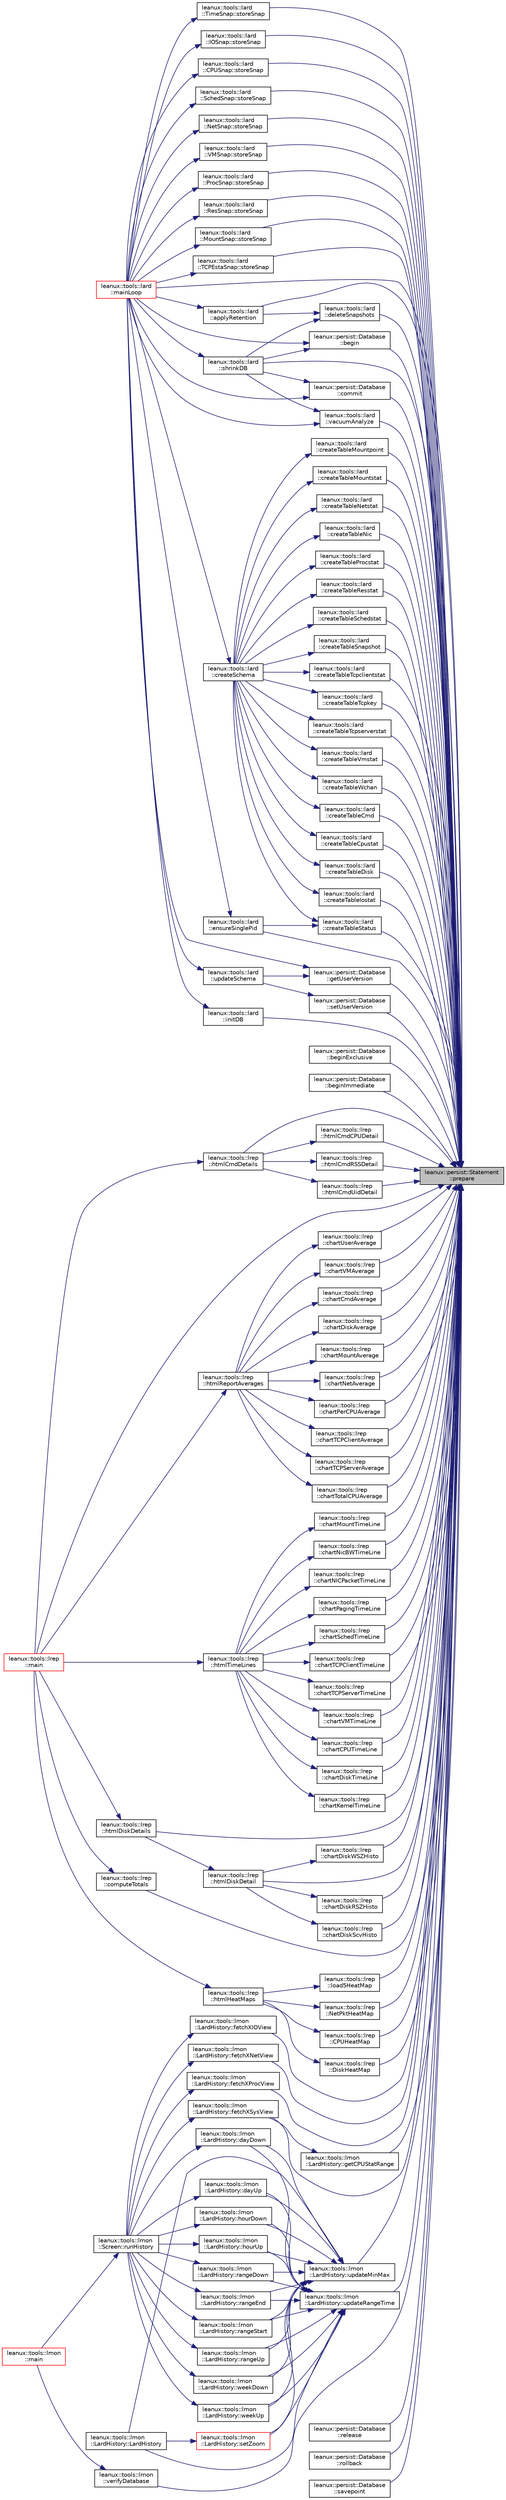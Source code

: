 digraph "leanux::persist::Statement::prepare"
{
 // LATEX_PDF_SIZE
  bgcolor="transparent";
  edge [fontname="Helvetica",fontsize="10",labelfontname="Helvetica",labelfontsize="10"];
  node [fontname="Helvetica",fontsize="10",shape=record];
  rankdir="RL";
  Node1 [label="leanux::persist::Statement\l::prepare",height=0.2,width=0.4,color="black", fillcolor="grey75", style="filled", fontcolor="black",tooltip="Prepare a SQL statement."];
  Node1 -> Node2 [dir="back",color="midnightblue",fontsize="10",style="solid",fontname="Helvetica"];
  Node2 [label="leanux::tools::lard\l::applyRetention",height=0.2,width=0.4,color="black",URL="$namespaceleanux_1_1tools_1_1lard.html#a98a04e0c068c5083ad571ebc9b79d693",tooltip=" "];
  Node2 -> Node3 [dir="back",color="midnightblue",fontsize="10",style="solid",fontname="Helvetica"];
  Node3 [label="leanux::tools::lard\l::mainLoop",height=0.2,width=0.4,color="red",URL="$namespaceleanux_1_1tools_1_1lard.html#a6de74bbef1d571bf7eb000e62900a11d",tooltip=" "];
  Node1 -> Node6 [dir="back",color="midnightblue",fontsize="10",style="solid",fontname="Helvetica"];
  Node6 [label="leanux::persist::Database\l::begin",height=0.2,width=0.4,color="black",URL="$classleanux_1_1persist_1_1Database.html#a4ff46a478b219a811b9fa6bede2642f4",tooltip="Begin a transaction."];
  Node6 -> Node3 [dir="back",color="midnightblue",fontsize="10",style="solid",fontname="Helvetica"];
  Node6 -> Node7 [dir="back",color="midnightblue",fontsize="10",style="solid",fontname="Helvetica"];
  Node7 [label="leanux::tools::lard\l::shrinkDB",height=0.2,width=0.4,color="black",URL="$namespaceleanux_1_1tools_1_1lard.html#a45d90387f852d7a71981b5d4ff93d8da",tooltip=" "];
  Node7 -> Node3 [dir="back",color="midnightblue",fontsize="10",style="solid",fontname="Helvetica"];
  Node1 -> Node8 [dir="back",color="midnightblue",fontsize="10",style="solid",fontname="Helvetica"];
  Node8 [label="leanux::persist::Database\l::beginExclusive",height=0.2,width=0.4,color="black",URL="$classleanux_1_1persist_1_1Database.html#a58328a067339c001f13305037fec1827",tooltip="Begin an exclusive transaction."];
  Node1 -> Node9 [dir="back",color="midnightblue",fontsize="10",style="solid",fontname="Helvetica"];
  Node9 [label="leanux::persist::Database\l::beginImmediate",height=0.2,width=0.4,color="black",URL="$classleanux_1_1persist_1_1Database.html#afe529cb079ee12a616a673d53722ca84",tooltip="Begin an immediate transaction."];
  Node1 -> Node10 [dir="back",color="midnightblue",fontsize="10",style="solid",fontname="Helvetica"];
  Node10 [label="leanux::tools::lrep\l::chartCmdAverage",height=0.2,width=0.4,color="black",URL="$namespaceleanux_1_1tools_1_1lrep.html#a76b43314c06c7ebc928aa9c1448810af",tooltip=" "];
  Node10 -> Node11 [dir="back",color="midnightblue",fontsize="10",style="solid",fontname="Helvetica"];
  Node11 [label="leanux::tools::lrep\l::htmlReportAverages",height=0.2,width=0.4,color="black",URL="$namespaceleanux_1_1tools_1_1lrep.html#ae8f0cfa4040dda0d19fe047d8a186a59",tooltip=" "];
  Node11 -> Node12 [dir="back",color="midnightblue",fontsize="10",style="solid",fontname="Helvetica"];
  Node12 [label="leanux::tools::lrep\l::main",height=0.2,width=0.4,color="red",URL="$namespaceleanux_1_1tools_1_1lrep.html#aa0e1422d8d75831ea3801ffa728bf436",tooltip=" "];
  Node1 -> Node14 [dir="back",color="midnightblue",fontsize="10",style="solid",fontname="Helvetica"];
  Node14 [label="leanux::tools::lrep\l::chartCPUTimeLine",height=0.2,width=0.4,color="black",URL="$namespaceleanux_1_1tools_1_1lrep.html#a75263236d13fdcc59c689a786fbbe206",tooltip=" "];
  Node14 -> Node15 [dir="back",color="midnightblue",fontsize="10",style="solid",fontname="Helvetica"];
  Node15 [label="leanux::tools::lrep\l::htmlTimeLines",height=0.2,width=0.4,color="black",URL="$namespaceleanux_1_1tools_1_1lrep.html#a6f351b4134bb9689630c092625774c9d",tooltip=" "];
  Node15 -> Node12 [dir="back",color="midnightblue",fontsize="10",style="solid",fontname="Helvetica"];
  Node1 -> Node16 [dir="back",color="midnightblue",fontsize="10",style="solid",fontname="Helvetica"];
  Node16 [label="leanux::tools::lrep\l::chartDiskAverage",height=0.2,width=0.4,color="black",URL="$namespaceleanux_1_1tools_1_1lrep.html#ab1d2f5453117f911f8be1d4f007c0b44",tooltip=" "];
  Node16 -> Node11 [dir="back",color="midnightblue",fontsize="10",style="solid",fontname="Helvetica"];
  Node1 -> Node17 [dir="back",color="midnightblue",fontsize="10",style="solid",fontname="Helvetica"];
  Node17 [label="leanux::tools::lrep\l::chartDiskRSZHisto",height=0.2,width=0.4,color="black",URL="$namespaceleanux_1_1tools_1_1lrep.html#ae81e4f9ede43a1f4a8b3c2e52c00d079",tooltip=" "];
  Node17 -> Node18 [dir="back",color="midnightblue",fontsize="10",style="solid",fontname="Helvetica"];
  Node18 [label="leanux::tools::lrep\l::htmlDiskDetail",height=0.2,width=0.4,color="black",URL="$namespaceleanux_1_1tools_1_1lrep.html#a7089a3b392a50f9d117e6b9b094541a7",tooltip=" "];
  Node18 -> Node19 [dir="back",color="midnightblue",fontsize="10",style="solid",fontname="Helvetica"];
  Node19 [label="leanux::tools::lrep\l::htmlDiskDetails",height=0.2,width=0.4,color="black",URL="$namespaceleanux_1_1tools_1_1lrep.html#ab9b4bc8a1806ab977597271e15f34c11",tooltip=" "];
  Node19 -> Node12 [dir="back",color="midnightblue",fontsize="10",style="solid",fontname="Helvetica"];
  Node1 -> Node20 [dir="back",color="midnightblue",fontsize="10",style="solid",fontname="Helvetica"];
  Node20 [label="leanux::tools::lrep\l::chartDiskScvHisto",height=0.2,width=0.4,color="black",URL="$namespaceleanux_1_1tools_1_1lrep.html#abad2b6f5948db845d19de780c247b1e2",tooltip=" "];
  Node20 -> Node18 [dir="back",color="midnightblue",fontsize="10",style="solid",fontname="Helvetica"];
  Node1 -> Node21 [dir="back",color="midnightblue",fontsize="10",style="solid",fontname="Helvetica"];
  Node21 [label="leanux::tools::lrep\l::chartDiskTimeLine",height=0.2,width=0.4,color="black",URL="$namespaceleanux_1_1tools_1_1lrep.html#adb0859f7ac8b3974df8ab5ec28c4fdf0",tooltip=" "];
  Node21 -> Node15 [dir="back",color="midnightblue",fontsize="10",style="solid",fontname="Helvetica"];
  Node1 -> Node22 [dir="back",color="midnightblue",fontsize="10",style="solid",fontname="Helvetica"];
  Node22 [label="leanux::tools::lrep\l::chartDiskWSZHisto",height=0.2,width=0.4,color="black",URL="$namespaceleanux_1_1tools_1_1lrep.html#a7a24982fda5a3975701030dd816c3c35",tooltip=" "];
  Node22 -> Node18 [dir="back",color="midnightblue",fontsize="10",style="solid",fontname="Helvetica"];
  Node1 -> Node23 [dir="back",color="midnightblue",fontsize="10",style="solid",fontname="Helvetica"];
  Node23 [label="leanux::tools::lrep\l::chartKernelTimeLine",height=0.2,width=0.4,color="black",URL="$namespaceleanux_1_1tools_1_1lrep.html#a574dcb88be57722dab332520ff5b8549",tooltip=" "];
  Node23 -> Node15 [dir="back",color="midnightblue",fontsize="10",style="solid",fontname="Helvetica"];
  Node1 -> Node24 [dir="back",color="midnightblue",fontsize="10",style="solid",fontname="Helvetica"];
  Node24 [label="leanux::tools::lrep\l::chartMountAverage",height=0.2,width=0.4,color="black",URL="$namespaceleanux_1_1tools_1_1lrep.html#a0984db36446f2f5246232e17b8ce1746",tooltip=" "];
  Node24 -> Node11 [dir="back",color="midnightblue",fontsize="10",style="solid",fontname="Helvetica"];
  Node1 -> Node25 [dir="back",color="midnightblue",fontsize="10",style="solid",fontname="Helvetica"];
  Node25 [label="leanux::tools::lrep\l::chartMountTimeLine",height=0.2,width=0.4,color="black",URL="$namespaceleanux_1_1tools_1_1lrep.html#af02efdac93604c1f4aa0dae4fc79036b",tooltip=" "];
  Node25 -> Node15 [dir="back",color="midnightblue",fontsize="10",style="solid",fontname="Helvetica"];
  Node1 -> Node26 [dir="back",color="midnightblue",fontsize="10",style="solid",fontname="Helvetica"];
  Node26 [label="leanux::tools::lrep\l::chartNetAverage",height=0.2,width=0.4,color="black",URL="$namespaceleanux_1_1tools_1_1lrep.html#a9799ec789df8eb1823efa657fd3dcf7d",tooltip=" "];
  Node26 -> Node11 [dir="back",color="midnightblue",fontsize="10",style="solid",fontname="Helvetica"];
  Node1 -> Node27 [dir="back",color="midnightblue",fontsize="10",style="solid",fontname="Helvetica"];
  Node27 [label="leanux::tools::lrep\l::chartNicBWTimeLine",height=0.2,width=0.4,color="black",URL="$namespaceleanux_1_1tools_1_1lrep.html#a852574edee0a6707c6636e20c1788879",tooltip=" "];
  Node27 -> Node15 [dir="back",color="midnightblue",fontsize="10",style="solid",fontname="Helvetica"];
  Node1 -> Node28 [dir="back",color="midnightblue",fontsize="10",style="solid",fontname="Helvetica"];
  Node28 [label="leanux::tools::lrep\l::chartNICPacketTimeLine",height=0.2,width=0.4,color="black",URL="$namespaceleanux_1_1tools_1_1lrep.html#a553791a4debbc1cfdda4a3ad85392269",tooltip=" "];
  Node28 -> Node15 [dir="back",color="midnightblue",fontsize="10",style="solid",fontname="Helvetica"];
  Node1 -> Node29 [dir="back",color="midnightblue",fontsize="10",style="solid",fontname="Helvetica"];
  Node29 [label="leanux::tools::lrep\l::chartPagingTimeLine",height=0.2,width=0.4,color="black",URL="$namespaceleanux_1_1tools_1_1lrep.html#a7988a0240d41f5fa5d9d46b7b404dd30",tooltip=" "];
  Node29 -> Node15 [dir="back",color="midnightblue",fontsize="10",style="solid",fontname="Helvetica"];
  Node1 -> Node30 [dir="back",color="midnightblue",fontsize="10",style="solid",fontname="Helvetica"];
  Node30 [label="leanux::tools::lrep\l::chartPerCPUAverage",height=0.2,width=0.4,color="black",URL="$namespaceleanux_1_1tools_1_1lrep.html#a5c5511f149a1eb32976220ae173689ed",tooltip=" "];
  Node30 -> Node11 [dir="back",color="midnightblue",fontsize="10",style="solid",fontname="Helvetica"];
  Node1 -> Node31 [dir="back",color="midnightblue",fontsize="10",style="solid",fontname="Helvetica"];
  Node31 [label="leanux::tools::lrep\l::chartSchedTimeLine",height=0.2,width=0.4,color="black",URL="$namespaceleanux_1_1tools_1_1lrep.html#a2ee44b4b822c35e073680a0ba009a331",tooltip=" "];
  Node31 -> Node15 [dir="back",color="midnightblue",fontsize="10",style="solid",fontname="Helvetica"];
  Node1 -> Node32 [dir="back",color="midnightblue",fontsize="10",style="solid",fontname="Helvetica"];
  Node32 [label="leanux::tools::lrep\l::chartTCPClientAverage",height=0.2,width=0.4,color="black",URL="$namespaceleanux_1_1tools_1_1lrep.html#ade6717549f68d3afc101be46a59d4348",tooltip=" "];
  Node32 -> Node11 [dir="back",color="midnightblue",fontsize="10",style="solid",fontname="Helvetica"];
  Node1 -> Node33 [dir="back",color="midnightblue",fontsize="10",style="solid",fontname="Helvetica"];
  Node33 [label="leanux::tools::lrep\l::chartTCPClientTimeLine",height=0.2,width=0.4,color="black",URL="$namespaceleanux_1_1tools_1_1lrep.html#abb105274c50a277438a21f4c73e1d381",tooltip=" "];
  Node33 -> Node15 [dir="back",color="midnightblue",fontsize="10",style="solid",fontname="Helvetica"];
  Node1 -> Node34 [dir="back",color="midnightblue",fontsize="10",style="solid",fontname="Helvetica"];
  Node34 [label="leanux::tools::lrep\l::chartTCPServerAverage",height=0.2,width=0.4,color="black",URL="$namespaceleanux_1_1tools_1_1lrep.html#ad20c11d51522dd9480766869e451ca22",tooltip=" "];
  Node34 -> Node11 [dir="back",color="midnightblue",fontsize="10",style="solid",fontname="Helvetica"];
  Node1 -> Node35 [dir="back",color="midnightblue",fontsize="10",style="solid",fontname="Helvetica"];
  Node35 [label="leanux::tools::lrep\l::chartTCPServerTimeLine",height=0.2,width=0.4,color="black",URL="$namespaceleanux_1_1tools_1_1lrep.html#afea1d8a7ccefd494266833dd4ecfa33d",tooltip=" "];
  Node35 -> Node15 [dir="back",color="midnightblue",fontsize="10",style="solid",fontname="Helvetica"];
  Node1 -> Node36 [dir="back",color="midnightblue",fontsize="10",style="solid",fontname="Helvetica"];
  Node36 [label="leanux::tools::lrep\l::chartTotalCPUAverage",height=0.2,width=0.4,color="black",URL="$namespaceleanux_1_1tools_1_1lrep.html#a5680eca9a8d5b8847d71189fe007f222",tooltip="setup the chart in jschart and return the html div element"];
  Node36 -> Node11 [dir="back",color="midnightblue",fontsize="10",style="solid",fontname="Helvetica"];
  Node1 -> Node37 [dir="back",color="midnightblue",fontsize="10",style="solid",fontname="Helvetica"];
  Node37 [label="leanux::tools::lrep\l::chartUserAverage",height=0.2,width=0.4,color="black",URL="$namespaceleanux_1_1tools_1_1lrep.html#a7983053c5915fb29e807fe32e512dde8",tooltip=" "];
  Node37 -> Node11 [dir="back",color="midnightblue",fontsize="10",style="solid",fontname="Helvetica"];
  Node1 -> Node38 [dir="back",color="midnightblue",fontsize="10",style="solid",fontname="Helvetica"];
  Node38 [label="leanux::tools::lrep\l::chartVMAverage",height=0.2,width=0.4,color="black",URL="$namespaceleanux_1_1tools_1_1lrep.html#a00f904ece18db20da222e857c11a949b",tooltip=" "];
  Node38 -> Node11 [dir="back",color="midnightblue",fontsize="10",style="solid",fontname="Helvetica"];
  Node1 -> Node39 [dir="back",color="midnightblue",fontsize="10",style="solid",fontname="Helvetica"];
  Node39 [label="leanux::tools::lrep\l::chartVMTimeLine",height=0.2,width=0.4,color="black",URL="$namespaceleanux_1_1tools_1_1lrep.html#a5be7aab598d304230985d4715f9b3554",tooltip=" "];
  Node39 -> Node15 [dir="back",color="midnightblue",fontsize="10",style="solid",fontname="Helvetica"];
  Node1 -> Node40 [dir="back",color="midnightblue",fontsize="10",style="solid",fontname="Helvetica"];
  Node40 [label="leanux::persist::Database\l::commit",height=0.2,width=0.4,color="black",URL="$classleanux_1_1persist_1_1Database.html#a3066d61c7bc4107a97f01b851d8c2228",tooltip="Commit a transaction."];
  Node40 -> Node3 [dir="back",color="midnightblue",fontsize="10",style="solid",fontname="Helvetica"];
  Node40 -> Node7 [dir="back",color="midnightblue",fontsize="10",style="solid",fontname="Helvetica"];
  Node1 -> Node41 [dir="back",color="midnightblue",fontsize="10",style="solid",fontname="Helvetica"];
  Node41 [label="leanux::tools::lrep\l::computeTotals",height=0.2,width=0.4,color="black",URL="$namespaceleanux_1_1tools_1_1lrep.html#a6656a495a4ca4ba5314a1247dc47615e",tooltip="compute totals into snaptotals."];
  Node41 -> Node12 [dir="back",color="midnightblue",fontsize="10",style="solid",fontname="Helvetica"];
  Node1 -> Node42 [dir="back",color="midnightblue",fontsize="10",style="solid",fontname="Helvetica"];
  Node42 [label="leanux::tools::lrep\l::CPUHeatMap",height=0.2,width=0.4,color="black",URL="$namespaceleanux_1_1tools_1_1lrep.html#a2098b7d6c8b5a08a4f392f8510df8e91",tooltip=" "];
  Node42 -> Node43 [dir="back",color="midnightblue",fontsize="10",style="solid",fontname="Helvetica"];
  Node43 [label="leanux::tools::lrep\l::htmlHeatMaps",height=0.2,width=0.4,color="black",URL="$namespaceleanux_1_1tools_1_1lrep.html#a7a328698816eedc4a2a99dc61d79cfd5",tooltip=" "];
  Node43 -> Node12 [dir="back",color="midnightblue",fontsize="10",style="solid",fontname="Helvetica"];
  Node1 -> Node44 [dir="back",color="midnightblue",fontsize="10",style="solid",fontname="Helvetica"];
  Node44 [label="leanux::tools::lard\l::createTableCmd",height=0.2,width=0.4,color="black",URL="$namespaceleanux_1_1tools_1_1lard.html#af2ef8f47d2f418a7d47094fcee406ec0",tooltip=" "];
  Node44 -> Node45 [dir="back",color="midnightblue",fontsize="10",style="solid",fontname="Helvetica"];
  Node45 [label="leanux::tools::lard\l::createSchema",height=0.2,width=0.4,color="black",URL="$namespaceleanux_1_1tools_1_1lard.html#a4f52f68eb8bc686294b04d3138d48740",tooltip=" "];
  Node45 -> Node3 [dir="back",color="midnightblue",fontsize="10",style="solid",fontname="Helvetica"];
  Node1 -> Node46 [dir="back",color="midnightblue",fontsize="10",style="solid",fontname="Helvetica"];
  Node46 [label="leanux::tools::lard\l::createTableCpustat",height=0.2,width=0.4,color="black",URL="$namespaceleanux_1_1tools_1_1lard.html#a83ef9ad4dc00e23816c0a6208d85aa9b",tooltip=" "];
  Node46 -> Node45 [dir="back",color="midnightblue",fontsize="10",style="solid",fontname="Helvetica"];
  Node1 -> Node47 [dir="back",color="midnightblue",fontsize="10",style="solid",fontname="Helvetica"];
  Node47 [label="leanux::tools::lard\l::createTableDisk",height=0.2,width=0.4,color="black",URL="$namespaceleanux_1_1tools_1_1lard.html#af1d9ed71437fe1246062c7d5dcde6eda",tooltip=" "];
  Node47 -> Node45 [dir="back",color="midnightblue",fontsize="10",style="solid",fontname="Helvetica"];
  Node1 -> Node48 [dir="back",color="midnightblue",fontsize="10",style="solid",fontname="Helvetica"];
  Node48 [label="leanux::tools::lard\l::createTableIostat",height=0.2,width=0.4,color="black",URL="$namespaceleanux_1_1tools_1_1lard.html#aa7dd5685fe34fea5a779e517ccc48d8c",tooltip=" "];
  Node48 -> Node45 [dir="back",color="midnightblue",fontsize="10",style="solid",fontname="Helvetica"];
  Node1 -> Node49 [dir="back",color="midnightblue",fontsize="10",style="solid",fontname="Helvetica"];
  Node49 [label="leanux::tools::lard\l::createTableMountpoint",height=0.2,width=0.4,color="black",URL="$namespaceleanux_1_1tools_1_1lard.html#ad003cbae3a86514160367e8dbeccbecc",tooltip=" "];
  Node49 -> Node45 [dir="back",color="midnightblue",fontsize="10",style="solid",fontname="Helvetica"];
  Node1 -> Node50 [dir="back",color="midnightblue",fontsize="10",style="solid",fontname="Helvetica"];
  Node50 [label="leanux::tools::lard\l::createTableMountstat",height=0.2,width=0.4,color="black",URL="$namespaceleanux_1_1tools_1_1lard.html#a401c6c4b3e49ad213a0319c541efc3d6",tooltip=" "];
  Node50 -> Node45 [dir="back",color="midnightblue",fontsize="10",style="solid",fontname="Helvetica"];
  Node1 -> Node51 [dir="back",color="midnightblue",fontsize="10",style="solid",fontname="Helvetica"];
  Node51 [label="leanux::tools::lard\l::createTableNetstat",height=0.2,width=0.4,color="black",URL="$namespaceleanux_1_1tools_1_1lard.html#a15a017bdb0ea0ca666940ee78ef498bc",tooltip=" "];
  Node51 -> Node45 [dir="back",color="midnightblue",fontsize="10",style="solid",fontname="Helvetica"];
  Node1 -> Node52 [dir="back",color="midnightblue",fontsize="10",style="solid",fontname="Helvetica"];
  Node52 [label="leanux::tools::lard\l::createTableNic",height=0.2,width=0.4,color="black",URL="$namespaceleanux_1_1tools_1_1lard.html#a5737481af8c6777cf236fa22e124f383",tooltip=" "];
  Node52 -> Node45 [dir="back",color="midnightblue",fontsize="10",style="solid",fontname="Helvetica"];
  Node1 -> Node53 [dir="back",color="midnightblue",fontsize="10",style="solid",fontname="Helvetica"];
  Node53 [label="leanux::tools::lard\l::createTableProcstat",height=0.2,width=0.4,color="black",URL="$namespaceleanux_1_1tools_1_1lard.html#ad7f56c0bcfab535ac513b5af00d622f7",tooltip=" "];
  Node53 -> Node45 [dir="back",color="midnightblue",fontsize="10",style="solid",fontname="Helvetica"];
  Node1 -> Node54 [dir="back",color="midnightblue",fontsize="10",style="solid",fontname="Helvetica"];
  Node54 [label="leanux::tools::lard\l::createTableResstat",height=0.2,width=0.4,color="black",URL="$namespaceleanux_1_1tools_1_1lard.html#a69219ad1d3c059a04dc134e6a054b99e",tooltip=" "];
  Node54 -> Node45 [dir="back",color="midnightblue",fontsize="10",style="solid",fontname="Helvetica"];
  Node1 -> Node55 [dir="back",color="midnightblue",fontsize="10",style="solid",fontname="Helvetica"];
  Node55 [label="leanux::tools::lard\l::createTableSchedstat",height=0.2,width=0.4,color="black",URL="$namespaceleanux_1_1tools_1_1lard.html#a436346c9cf993a22564e605574a2d0cd",tooltip=" "];
  Node55 -> Node45 [dir="back",color="midnightblue",fontsize="10",style="solid",fontname="Helvetica"];
  Node1 -> Node56 [dir="back",color="midnightblue",fontsize="10",style="solid",fontname="Helvetica"];
  Node56 [label="leanux::tools::lard\l::createTableSnapshot",height=0.2,width=0.4,color="black",URL="$namespaceleanux_1_1tools_1_1lard.html#a232257ac3ea3a4467e6fb61264c7a83e",tooltip=" "];
  Node56 -> Node45 [dir="back",color="midnightblue",fontsize="10",style="solid",fontname="Helvetica"];
  Node1 -> Node57 [dir="back",color="midnightblue",fontsize="10",style="solid",fontname="Helvetica"];
  Node57 [label="leanux::tools::lard\l::createTableStatus",height=0.2,width=0.4,color="black",URL="$namespaceleanux_1_1tools_1_1lard.html#adcd2bb743c2378bf3f23e994bdafe4ce",tooltip=" "];
  Node57 -> Node45 [dir="back",color="midnightblue",fontsize="10",style="solid",fontname="Helvetica"];
  Node57 -> Node58 [dir="back",color="midnightblue",fontsize="10",style="solid",fontname="Helvetica"];
  Node58 [label="leanux::tools::lard\l::ensureSinglePid",height=0.2,width=0.4,color="black",URL="$namespaceleanux_1_1tools_1_1lard.html#aee987aaaf44a4832b535ecf78065d963",tooltip=" "];
  Node58 -> Node3 [dir="back",color="midnightblue",fontsize="10",style="solid",fontname="Helvetica"];
  Node1 -> Node59 [dir="back",color="midnightblue",fontsize="10",style="solid",fontname="Helvetica"];
  Node59 [label="leanux::tools::lard\l::createTableTcpclientstat",height=0.2,width=0.4,color="black",URL="$namespaceleanux_1_1tools_1_1lard.html#ae637f097c60288ee33b8218f8e0295a5",tooltip=" "];
  Node59 -> Node45 [dir="back",color="midnightblue",fontsize="10",style="solid",fontname="Helvetica"];
  Node1 -> Node60 [dir="back",color="midnightblue",fontsize="10",style="solid",fontname="Helvetica"];
  Node60 [label="leanux::tools::lard\l::createTableTcpkey",height=0.2,width=0.4,color="black",URL="$namespaceleanux_1_1tools_1_1lard.html#a6621a1bc056c7712ecebb7b15255ff33",tooltip=" "];
  Node60 -> Node45 [dir="back",color="midnightblue",fontsize="10",style="solid",fontname="Helvetica"];
  Node1 -> Node61 [dir="back",color="midnightblue",fontsize="10",style="solid",fontname="Helvetica"];
  Node61 [label="leanux::tools::lard\l::createTableTcpserverstat",height=0.2,width=0.4,color="black",URL="$namespaceleanux_1_1tools_1_1lard.html#aeb1455d1498381d103267cff530bebc3",tooltip=" "];
  Node61 -> Node45 [dir="back",color="midnightblue",fontsize="10",style="solid",fontname="Helvetica"];
  Node1 -> Node62 [dir="back",color="midnightblue",fontsize="10",style="solid",fontname="Helvetica"];
  Node62 [label="leanux::tools::lard\l::createTableVmstat",height=0.2,width=0.4,color="black",URL="$namespaceleanux_1_1tools_1_1lard.html#ab2c2798337d6dc7df7462e269cacf5d8",tooltip=" "];
  Node62 -> Node45 [dir="back",color="midnightblue",fontsize="10",style="solid",fontname="Helvetica"];
  Node1 -> Node63 [dir="back",color="midnightblue",fontsize="10",style="solid",fontname="Helvetica"];
  Node63 [label="leanux::tools::lard\l::createTableWchan",height=0.2,width=0.4,color="black",URL="$namespaceleanux_1_1tools_1_1lard.html#afe7d06462ac7d35a5e16bbc4d39c57ba",tooltip=" "];
  Node63 -> Node45 [dir="back",color="midnightblue",fontsize="10",style="solid",fontname="Helvetica"];
  Node1 -> Node64 [dir="back",color="midnightblue",fontsize="10",style="solid",fontname="Helvetica"];
  Node64 [label="leanux::tools::lard\l::deleteSnapshots",height=0.2,width=0.4,color="black",URL="$namespaceleanux_1_1tools_1_1lard.html#a9249744b0576a17dd109b8fad44863d3",tooltip=" "];
  Node64 -> Node2 [dir="back",color="midnightblue",fontsize="10",style="solid",fontname="Helvetica"];
  Node64 -> Node7 [dir="back",color="midnightblue",fontsize="10",style="solid",fontname="Helvetica"];
  Node1 -> Node65 [dir="back",color="midnightblue",fontsize="10",style="solid",fontname="Helvetica"];
  Node65 [label="leanux::tools::lrep\l::DiskHeatMap",height=0.2,width=0.4,color="black",URL="$namespaceleanux_1_1tools_1_1lrep.html#abbb333976f55d722d27af8dad0ba6ff1",tooltip=" "];
  Node65 -> Node43 [dir="back",color="midnightblue",fontsize="10",style="solid",fontname="Helvetica"];
  Node1 -> Node58 [dir="back",color="midnightblue",fontsize="10",style="solid",fontname="Helvetica"];
  Node1 -> Node66 [dir="back",color="midnightblue",fontsize="10",style="solid",fontname="Helvetica"];
  Node66 [label="leanux::tools::lmon\l::LardHistory::fetchXIOView",height=0.2,width=0.4,color="black",URL="$classleanux_1_1tools_1_1lmon_1_1LardHistory.html#aa23605988e12e4307cadd2facd79ebd8",tooltip=" "];
  Node66 -> Node67 [dir="back",color="midnightblue",fontsize="10",style="solid",fontname="Helvetica"];
  Node67 [label="leanux::tools::lmon\l::Screen::runHistory",height=0.2,width=0.4,color="black",URL="$classleanux_1_1tools_1_1lmon_1_1Screen.html#a010f9459d506af3a4251ea0a644282bd",tooltip="Run the Screen in history mode."];
  Node67 -> Node68 [dir="back",color="midnightblue",fontsize="10",style="solid",fontname="Helvetica"];
  Node68 [label="leanux::tools::lmon\l::main",height=0.2,width=0.4,color="red",URL="$namespaceleanux_1_1tools_1_1lmon.html#a7f59af183bc55b66e3dc0844b473daaf",tooltip=" "];
  Node1 -> Node70 [dir="back",color="midnightblue",fontsize="10",style="solid",fontname="Helvetica"];
  Node70 [label="leanux::tools::lmon\l::LardHistory::fetchXNetView",height=0.2,width=0.4,color="black",URL="$classleanux_1_1tools_1_1lmon_1_1LardHistory.html#a908ffa6779f01a0d374139856c5395c4",tooltip=" "];
  Node70 -> Node67 [dir="back",color="midnightblue",fontsize="10",style="solid",fontname="Helvetica"];
  Node1 -> Node71 [dir="back",color="midnightblue",fontsize="10",style="solid",fontname="Helvetica"];
  Node71 [label="leanux::tools::lmon\l::LardHistory::fetchXProcView",height=0.2,width=0.4,color="black",URL="$classleanux_1_1tools_1_1lmon_1_1LardHistory.html#a9a004d58071bc3b2064686742b49b80a",tooltip=" "];
  Node71 -> Node67 [dir="back",color="midnightblue",fontsize="10",style="solid",fontname="Helvetica"];
  Node1 -> Node72 [dir="back",color="midnightblue",fontsize="10",style="solid",fontname="Helvetica"];
  Node72 [label="leanux::tools::lmon\l::LardHistory::fetchXSysView",height=0.2,width=0.4,color="black",URL="$classleanux_1_1tools_1_1lmon_1_1LardHistory.html#acbcc292d0de07d7c9da5badf017577d4",tooltip=" "];
  Node72 -> Node67 [dir="back",color="midnightblue",fontsize="10",style="solid",fontname="Helvetica"];
  Node1 -> Node73 [dir="back",color="midnightblue",fontsize="10",style="solid",fontname="Helvetica"];
  Node73 [label="leanux::tools::lmon\l::LardHistory::getCPUStatRange",height=0.2,width=0.4,color="black",URL="$classleanux_1_1tools_1_1lmon_1_1LardHistory.html#aa3deeb2cd3e963efe871d19289a1457d",tooltip=" "];
  Node73 -> Node72 [dir="back",color="midnightblue",fontsize="10",style="solid",fontname="Helvetica"];
  Node1 -> Node74 [dir="back",color="midnightblue",fontsize="10",style="solid",fontname="Helvetica"];
  Node74 [label="leanux::persist::Database\l::getUserVersion",height=0.2,width=0.4,color="black",URL="$classleanux_1_1persist_1_1Database.html#aec62932794968b44881a68c7d32be763",tooltip="get the current user_version pragma"];
  Node74 -> Node3 [dir="back",color="midnightblue",fontsize="10",style="solid",fontname="Helvetica"];
  Node74 -> Node75 [dir="back",color="midnightblue",fontsize="10",style="solid",fontname="Helvetica"];
  Node75 [label="leanux::tools::lard\l::updateSchema",height=0.2,width=0.4,color="black",URL="$namespaceleanux_1_1tools_1_1lard.html#a916cea2cf80aa0a17a8f96c8a7b19a8a",tooltip=" "];
  Node75 -> Node3 [dir="back",color="midnightblue",fontsize="10",style="solid",fontname="Helvetica"];
  Node1 -> Node76 [dir="back",color="midnightblue",fontsize="10",style="solid",fontname="Helvetica"];
  Node76 [label="leanux::tools::lrep\l::htmlCmdCPUDetail",height=0.2,width=0.4,color="black",URL="$namespaceleanux_1_1tools_1_1lrep.html#abb2c4d60c9284405a71347cb64780517",tooltip=" "];
  Node76 -> Node77 [dir="back",color="midnightblue",fontsize="10",style="solid",fontname="Helvetica"];
  Node77 [label="leanux::tools::lrep\l::htmlCmdDetails",height=0.2,width=0.4,color="black",URL="$namespaceleanux_1_1tools_1_1lrep.html#a62c03f9d98087191a6d6473c7384fa74",tooltip=" "];
  Node77 -> Node12 [dir="back",color="midnightblue",fontsize="10",style="solid",fontname="Helvetica"];
  Node1 -> Node77 [dir="back",color="midnightblue",fontsize="10",style="solid",fontname="Helvetica"];
  Node1 -> Node78 [dir="back",color="midnightblue",fontsize="10",style="solid",fontname="Helvetica"];
  Node78 [label="leanux::tools::lrep\l::htmlCmdRSSDetail",height=0.2,width=0.4,color="black",URL="$namespaceleanux_1_1tools_1_1lrep.html#a9434a7f41a9aef0ce48a762267da8797",tooltip=" "];
  Node78 -> Node77 [dir="back",color="midnightblue",fontsize="10",style="solid",fontname="Helvetica"];
  Node1 -> Node79 [dir="back",color="midnightblue",fontsize="10",style="solid",fontname="Helvetica"];
  Node79 [label="leanux::tools::lrep\l::htmlCmdUidDetail",height=0.2,width=0.4,color="black",URL="$namespaceleanux_1_1tools_1_1lrep.html#a8a9e58dc9034002621d2b57d4a51aad9",tooltip=" "];
  Node79 -> Node77 [dir="back",color="midnightblue",fontsize="10",style="solid",fontname="Helvetica"];
  Node1 -> Node18 [dir="back",color="midnightblue",fontsize="10",style="solid",fontname="Helvetica"];
  Node1 -> Node19 [dir="back",color="midnightblue",fontsize="10",style="solid",fontname="Helvetica"];
  Node1 -> Node80 [dir="back",color="midnightblue",fontsize="10",style="solid",fontname="Helvetica"];
  Node80 [label="leanux::tools::lard\l::initDB",height=0.2,width=0.4,color="black",URL="$namespaceleanux_1_1tools_1_1lard.html#a9492d51a0046e33c7a4dda4229537548",tooltip="set page_size and enable WAL mode."];
  Node80 -> Node3 [dir="back",color="midnightblue",fontsize="10",style="solid",fontname="Helvetica"];
  Node1 -> Node81 [dir="back",color="midnightblue",fontsize="10",style="solid",fontname="Helvetica"];
  Node81 [label="leanux::tools::lrep\l::load5HeatMap",height=0.2,width=0.4,color="black",URL="$namespaceleanux_1_1tools_1_1lrep.html#acfb722a2139dd3ac2c083f88cfb90831",tooltip=" "];
  Node81 -> Node43 [dir="back",color="midnightblue",fontsize="10",style="solid",fontname="Helvetica"];
  Node1 -> Node12 [dir="back",color="midnightblue",fontsize="10",style="solid",fontname="Helvetica"];
  Node1 -> Node3 [dir="back",color="midnightblue",fontsize="10",style="solid",fontname="Helvetica"];
  Node1 -> Node82 [dir="back",color="midnightblue",fontsize="10",style="solid",fontname="Helvetica"];
  Node82 [label="leanux::tools::lrep\l::NetPktHeatMap",height=0.2,width=0.4,color="black",URL="$namespaceleanux_1_1tools_1_1lrep.html#a75cd64e14d85060e8dc784918f43fbd7",tooltip=" "];
  Node82 -> Node43 [dir="back",color="midnightblue",fontsize="10",style="solid",fontname="Helvetica"];
  Node1 -> Node83 [dir="back",color="midnightblue",fontsize="10",style="solid",fontname="Helvetica"];
  Node83 [label="leanux::persist::Database\l::release",height=0.2,width=0.4,color="black",URL="$classleanux_1_1persist_1_1Database.html#a8047d1d24fd18198bc93b265c343f684",tooltip="Release a savepoint."];
  Node1 -> Node84 [dir="back",color="midnightblue",fontsize="10",style="solid",fontname="Helvetica"];
  Node84 [label="leanux::persist::Database\l::rollback",height=0.2,width=0.4,color="black",URL="$classleanux_1_1persist_1_1Database.html#a86d44b1ba272befd9c84c748a1e6a4bd",tooltip="Rollback a transaction."];
  Node1 -> Node85 [dir="back",color="midnightblue",fontsize="10",style="solid",fontname="Helvetica"];
  Node85 [label="leanux::persist::Database\l::savepoint",height=0.2,width=0.4,color="black",URL="$classleanux_1_1persist_1_1Database.html#a82999a376d576a6bcc7a99d70b4aca92",tooltip="Create a named savepoint."];
  Node1 -> Node86 [dir="back",color="midnightblue",fontsize="10",style="solid",fontname="Helvetica"];
  Node86 [label="leanux::persist::Database\l::setUserVersion",height=0.2,width=0.4,color="black",URL="$classleanux_1_1persist_1_1Database.html#a24f88f33e32348bc419ec32f0880b114",tooltip="set the user_version pragma"];
  Node86 -> Node75 [dir="back",color="midnightblue",fontsize="10",style="solid",fontname="Helvetica"];
  Node1 -> Node7 [dir="back",color="midnightblue",fontsize="10",style="solid",fontname="Helvetica"];
  Node1 -> Node87 [dir="back",color="midnightblue",fontsize="10",style="solid",fontname="Helvetica"];
  Node87 [label="leanux::tools::lard\l::TimeSnap::storeSnap",height=0.2,width=0.4,color="black",URL="$classleanux_1_1tools_1_1lard_1_1TimeSnap.html#ae4186449701030aec1986be6c197ba24",tooltip=" "];
  Node87 -> Node3 [dir="back",color="midnightblue",fontsize="10",style="solid",fontname="Helvetica"];
  Node1 -> Node88 [dir="back",color="midnightblue",fontsize="10",style="solid",fontname="Helvetica"];
  Node88 [label="leanux::tools::lard\l::IOSnap::storeSnap",height=0.2,width=0.4,color="black",URL="$classleanux_1_1tools_1_1lard_1_1IOSnap.html#acd9defb7ca62e96d5f76b04b3e365b41",tooltip=" "];
  Node88 -> Node3 [dir="back",color="midnightblue",fontsize="10",style="solid",fontname="Helvetica"];
  Node1 -> Node89 [dir="back",color="midnightblue",fontsize="10",style="solid",fontname="Helvetica"];
  Node89 [label="leanux::tools::lard\l::CPUSnap::storeSnap",height=0.2,width=0.4,color="black",URL="$classleanux_1_1tools_1_1lard_1_1CPUSnap.html#a08144ea8cd0e5e5ff868278abc111f44",tooltip=" "];
  Node89 -> Node3 [dir="back",color="midnightblue",fontsize="10",style="solid",fontname="Helvetica"];
  Node1 -> Node90 [dir="back",color="midnightblue",fontsize="10",style="solid",fontname="Helvetica"];
  Node90 [label="leanux::tools::lard\l::SchedSnap::storeSnap",height=0.2,width=0.4,color="black",URL="$classleanux_1_1tools_1_1lard_1_1SchedSnap.html#a2726e1f32a987d973afd8d5dcc1b96b1",tooltip=" "];
  Node90 -> Node3 [dir="back",color="midnightblue",fontsize="10",style="solid",fontname="Helvetica"];
  Node1 -> Node91 [dir="back",color="midnightblue",fontsize="10",style="solid",fontname="Helvetica"];
  Node91 [label="leanux::tools::lard\l::NetSnap::storeSnap",height=0.2,width=0.4,color="black",URL="$classleanux_1_1tools_1_1lard_1_1NetSnap.html#a6a04b1f2237b5fe9ac5f7be64721f23f",tooltip=" "];
  Node91 -> Node3 [dir="back",color="midnightblue",fontsize="10",style="solid",fontname="Helvetica"];
  Node1 -> Node92 [dir="back",color="midnightblue",fontsize="10",style="solid",fontname="Helvetica"];
  Node92 [label="leanux::tools::lard\l::VMSnap::storeSnap",height=0.2,width=0.4,color="black",URL="$classleanux_1_1tools_1_1lard_1_1VMSnap.html#ad7ebbd5cb631d19b7c1a08aeeb7e138b",tooltip=" "];
  Node92 -> Node3 [dir="back",color="midnightblue",fontsize="10",style="solid",fontname="Helvetica"];
  Node1 -> Node93 [dir="back",color="midnightblue",fontsize="10",style="solid",fontname="Helvetica"];
  Node93 [label="leanux::tools::lard\l::ProcSnap::storeSnap",height=0.2,width=0.4,color="black",URL="$classleanux_1_1tools_1_1lard_1_1ProcSnap.html#ab816bcbf8f8986599df48ee7131c10fb",tooltip=" "];
  Node93 -> Node3 [dir="back",color="midnightblue",fontsize="10",style="solid",fontname="Helvetica"];
  Node1 -> Node94 [dir="back",color="midnightblue",fontsize="10",style="solid",fontname="Helvetica"];
  Node94 [label="leanux::tools::lard\l::ResSnap::storeSnap",height=0.2,width=0.4,color="black",URL="$classleanux_1_1tools_1_1lard_1_1ResSnap.html#a03496036d673feae3ae05cd1106c2858",tooltip=" "];
  Node94 -> Node3 [dir="back",color="midnightblue",fontsize="10",style="solid",fontname="Helvetica"];
  Node1 -> Node95 [dir="back",color="midnightblue",fontsize="10",style="solid",fontname="Helvetica"];
  Node95 [label="leanux::tools::lard\l::MountSnap::storeSnap",height=0.2,width=0.4,color="black",URL="$classleanux_1_1tools_1_1lard_1_1MountSnap.html#a7288efb64fc31818416b8c52c4ba3a0d",tooltip=" "];
  Node95 -> Node3 [dir="back",color="midnightblue",fontsize="10",style="solid",fontname="Helvetica"];
  Node1 -> Node96 [dir="back",color="midnightblue",fontsize="10",style="solid",fontname="Helvetica"];
  Node96 [label="leanux::tools::lard\l::TCPEstaSnap::storeSnap",height=0.2,width=0.4,color="black",URL="$classleanux_1_1tools_1_1lard_1_1TCPEstaSnap.html#adc30b5d65eacc454cb653851f6180f8b",tooltip=" "];
  Node96 -> Node3 [dir="back",color="midnightblue",fontsize="10",style="solid",fontname="Helvetica"];
  Node1 -> Node97 [dir="back",color="midnightblue",fontsize="10",style="solid",fontname="Helvetica"];
  Node97 [label="leanux::tools::lmon\l::LardHistory::updateMinMax",height=0.2,width=0.4,color="black",URL="$classleanux_1_1tools_1_1lmon_1_1LardHistory.html#a1ec352b33775f8da5ea9a32ca1a4cd0c",tooltip=" "];
  Node97 -> Node98 [dir="back",color="midnightblue",fontsize="10",style="solid",fontname="Helvetica"];
  Node98 [label="leanux::tools::lmon\l::LardHistory::dayDown",height=0.2,width=0.4,color="black",URL="$classleanux_1_1tools_1_1lmon_1_1LardHistory.html#abbb0f0248af6b10fa46957148cd61bb1",tooltip=" "];
  Node98 -> Node67 [dir="back",color="midnightblue",fontsize="10",style="solid",fontname="Helvetica"];
  Node97 -> Node99 [dir="back",color="midnightblue",fontsize="10",style="solid",fontname="Helvetica"];
  Node99 [label="leanux::tools::lmon\l::LardHistory::dayUp",height=0.2,width=0.4,color="black",URL="$classleanux_1_1tools_1_1lmon_1_1LardHistory.html#a2248617d682e0af0e7f2bfc76f7c4bde",tooltip=" "];
  Node99 -> Node67 [dir="back",color="midnightblue",fontsize="10",style="solid",fontname="Helvetica"];
  Node97 -> Node100 [dir="back",color="midnightblue",fontsize="10",style="solid",fontname="Helvetica"];
  Node100 [label="leanux::tools::lmon\l::LardHistory::hourDown",height=0.2,width=0.4,color="black",URL="$classleanux_1_1tools_1_1lmon_1_1LardHistory.html#a0e50738d2a673a6b539cb33b0c03ef74",tooltip=" "];
  Node100 -> Node67 [dir="back",color="midnightblue",fontsize="10",style="solid",fontname="Helvetica"];
  Node97 -> Node101 [dir="back",color="midnightblue",fontsize="10",style="solid",fontname="Helvetica"];
  Node101 [label="leanux::tools::lmon\l::LardHistory::hourUp",height=0.2,width=0.4,color="black",URL="$classleanux_1_1tools_1_1lmon_1_1LardHistory.html#aa3ed9afac22ff0c13e5aee6d9e73789e",tooltip=" "];
  Node101 -> Node67 [dir="back",color="midnightblue",fontsize="10",style="solid",fontname="Helvetica"];
  Node97 -> Node102 [dir="back",color="midnightblue",fontsize="10",style="solid",fontname="Helvetica"];
  Node102 [label="leanux::tools::lmon\l::LardHistory::LardHistory",height=0.2,width=0.4,color="black",URL="$classleanux_1_1tools_1_1lmon_1_1LardHistory.html#a577cf0b864133c7e296c4ec1f389099e",tooltip=" "];
  Node97 -> Node103 [dir="back",color="midnightblue",fontsize="10",style="solid",fontname="Helvetica"];
  Node103 [label="leanux::tools::lmon\l::LardHistory::rangeDown",height=0.2,width=0.4,color="black",URL="$classleanux_1_1tools_1_1lmon_1_1LardHistory.html#a29f82085fafd7a4b2d932721a5156e02",tooltip=" "];
  Node103 -> Node67 [dir="back",color="midnightblue",fontsize="10",style="solid",fontname="Helvetica"];
  Node97 -> Node104 [dir="back",color="midnightblue",fontsize="10",style="solid",fontname="Helvetica"];
  Node104 [label="leanux::tools::lmon\l::LardHistory::rangeEnd",height=0.2,width=0.4,color="black",URL="$classleanux_1_1tools_1_1lmon_1_1LardHistory.html#a89c5b4e1aea91cbbe983475535e64c32",tooltip=" "];
  Node104 -> Node67 [dir="back",color="midnightblue",fontsize="10",style="solid",fontname="Helvetica"];
  Node97 -> Node105 [dir="back",color="midnightblue",fontsize="10",style="solid",fontname="Helvetica"];
  Node105 [label="leanux::tools::lmon\l::LardHistory::rangeStart",height=0.2,width=0.4,color="black",URL="$classleanux_1_1tools_1_1lmon_1_1LardHistory.html#a4d332725ca42cfad561c91328c3d682d",tooltip=" "];
  Node105 -> Node67 [dir="back",color="midnightblue",fontsize="10",style="solid",fontname="Helvetica"];
  Node97 -> Node106 [dir="back",color="midnightblue",fontsize="10",style="solid",fontname="Helvetica"];
  Node106 [label="leanux::tools::lmon\l::LardHistory::rangeUp",height=0.2,width=0.4,color="black",URL="$classleanux_1_1tools_1_1lmon_1_1LardHistory.html#ab1097623530fb774e9375980fbb8f326",tooltip=" "];
  Node106 -> Node67 [dir="back",color="midnightblue",fontsize="10",style="solid",fontname="Helvetica"];
  Node97 -> Node107 [dir="back",color="midnightblue",fontsize="10",style="solid",fontname="Helvetica"];
  Node107 [label="leanux::tools::lmon\l::LardHistory::setZoom",height=0.2,width=0.4,color="red",URL="$classleanux_1_1tools_1_1lmon_1_1LardHistory.html#aafd1a1a978d28fd53c8a473071cc64b4",tooltip="Sets the current time selection into the lard data."];
  Node107 -> Node102 [dir="back",color="midnightblue",fontsize="10",style="solid",fontname="Helvetica"];
  Node97 -> Node110 [dir="back",color="midnightblue",fontsize="10",style="solid",fontname="Helvetica"];
  Node110 [label="leanux::tools::lmon\l::LardHistory::weekDown",height=0.2,width=0.4,color="black",URL="$classleanux_1_1tools_1_1lmon_1_1LardHistory.html#ac2757f570c6bdacb51542f518d20f7c8",tooltip=" "];
  Node110 -> Node67 [dir="back",color="midnightblue",fontsize="10",style="solid",fontname="Helvetica"];
  Node97 -> Node111 [dir="back",color="midnightblue",fontsize="10",style="solid",fontname="Helvetica"];
  Node111 [label="leanux::tools::lmon\l::LardHistory::weekUp",height=0.2,width=0.4,color="black",URL="$classleanux_1_1tools_1_1lmon_1_1LardHistory.html#ab189cc20c695e58eea23f77b780da309",tooltip=" "];
  Node111 -> Node67 [dir="back",color="midnightblue",fontsize="10",style="solid",fontname="Helvetica"];
  Node1 -> Node112 [dir="back",color="midnightblue",fontsize="10",style="solid",fontname="Helvetica"];
  Node112 [label="leanux::tools::lmon\l::LardHistory::updateRangeTime",height=0.2,width=0.4,color="black",URL="$classleanux_1_1tools_1_1lmon_1_1LardHistory.html#a7eac92d3a722d105aa2ee05a96238737",tooltip=" "];
  Node112 -> Node98 [dir="back",color="midnightblue",fontsize="10",style="solid",fontname="Helvetica"];
  Node112 -> Node99 [dir="back",color="midnightblue",fontsize="10",style="solid",fontname="Helvetica"];
  Node112 -> Node100 [dir="back",color="midnightblue",fontsize="10",style="solid",fontname="Helvetica"];
  Node112 -> Node101 [dir="back",color="midnightblue",fontsize="10",style="solid",fontname="Helvetica"];
  Node112 -> Node102 [dir="back",color="midnightblue",fontsize="10",style="solid",fontname="Helvetica"];
  Node112 -> Node103 [dir="back",color="midnightblue",fontsize="10",style="solid",fontname="Helvetica"];
  Node112 -> Node104 [dir="back",color="midnightblue",fontsize="10",style="solid",fontname="Helvetica"];
  Node112 -> Node105 [dir="back",color="midnightblue",fontsize="10",style="solid",fontname="Helvetica"];
  Node112 -> Node106 [dir="back",color="midnightblue",fontsize="10",style="solid",fontname="Helvetica"];
  Node112 -> Node107 [dir="back",color="midnightblue",fontsize="10",style="solid",fontname="Helvetica"];
  Node112 -> Node110 [dir="back",color="midnightblue",fontsize="10",style="solid",fontname="Helvetica"];
  Node112 -> Node111 [dir="back",color="midnightblue",fontsize="10",style="solid",fontname="Helvetica"];
  Node1 -> Node113 [dir="back",color="midnightblue",fontsize="10",style="solid",fontname="Helvetica"];
  Node113 [label="leanux::tools::lard\l::vacuumAnalyze",height=0.2,width=0.4,color="black",URL="$namespaceleanux_1_1tools_1_1lard.html#af293f8b5b80c0189b1dc1904fe94d9bf",tooltip=" "];
  Node113 -> Node3 [dir="back",color="midnightblue",fontsize="10",style="solid",fontname="Helvetica"];
  Node113 -> Node7 [dir="back",color="midnightblue",fontsize="10",style="solid",fontname="Helvetica"];
  Node1 -> Node114 [dir="back",color="midnightblue",fontsize="10",style="solid",fontname="Helvetica"];
  Node114 [label="leanux::tools::lmon\l::verifyDatabase",height=0.2,width=0.4,color="black",URL="$namespaceleanux_1_1tools_1_1lmon.html#a74b9d0f91075fc4d3f46a9e0e3213248",tooltip=" "];
  Node114 -> Node68 [dir="back",color="midnightblue",fontsize="10",style="solid",fontname="Helvetica"];
}
